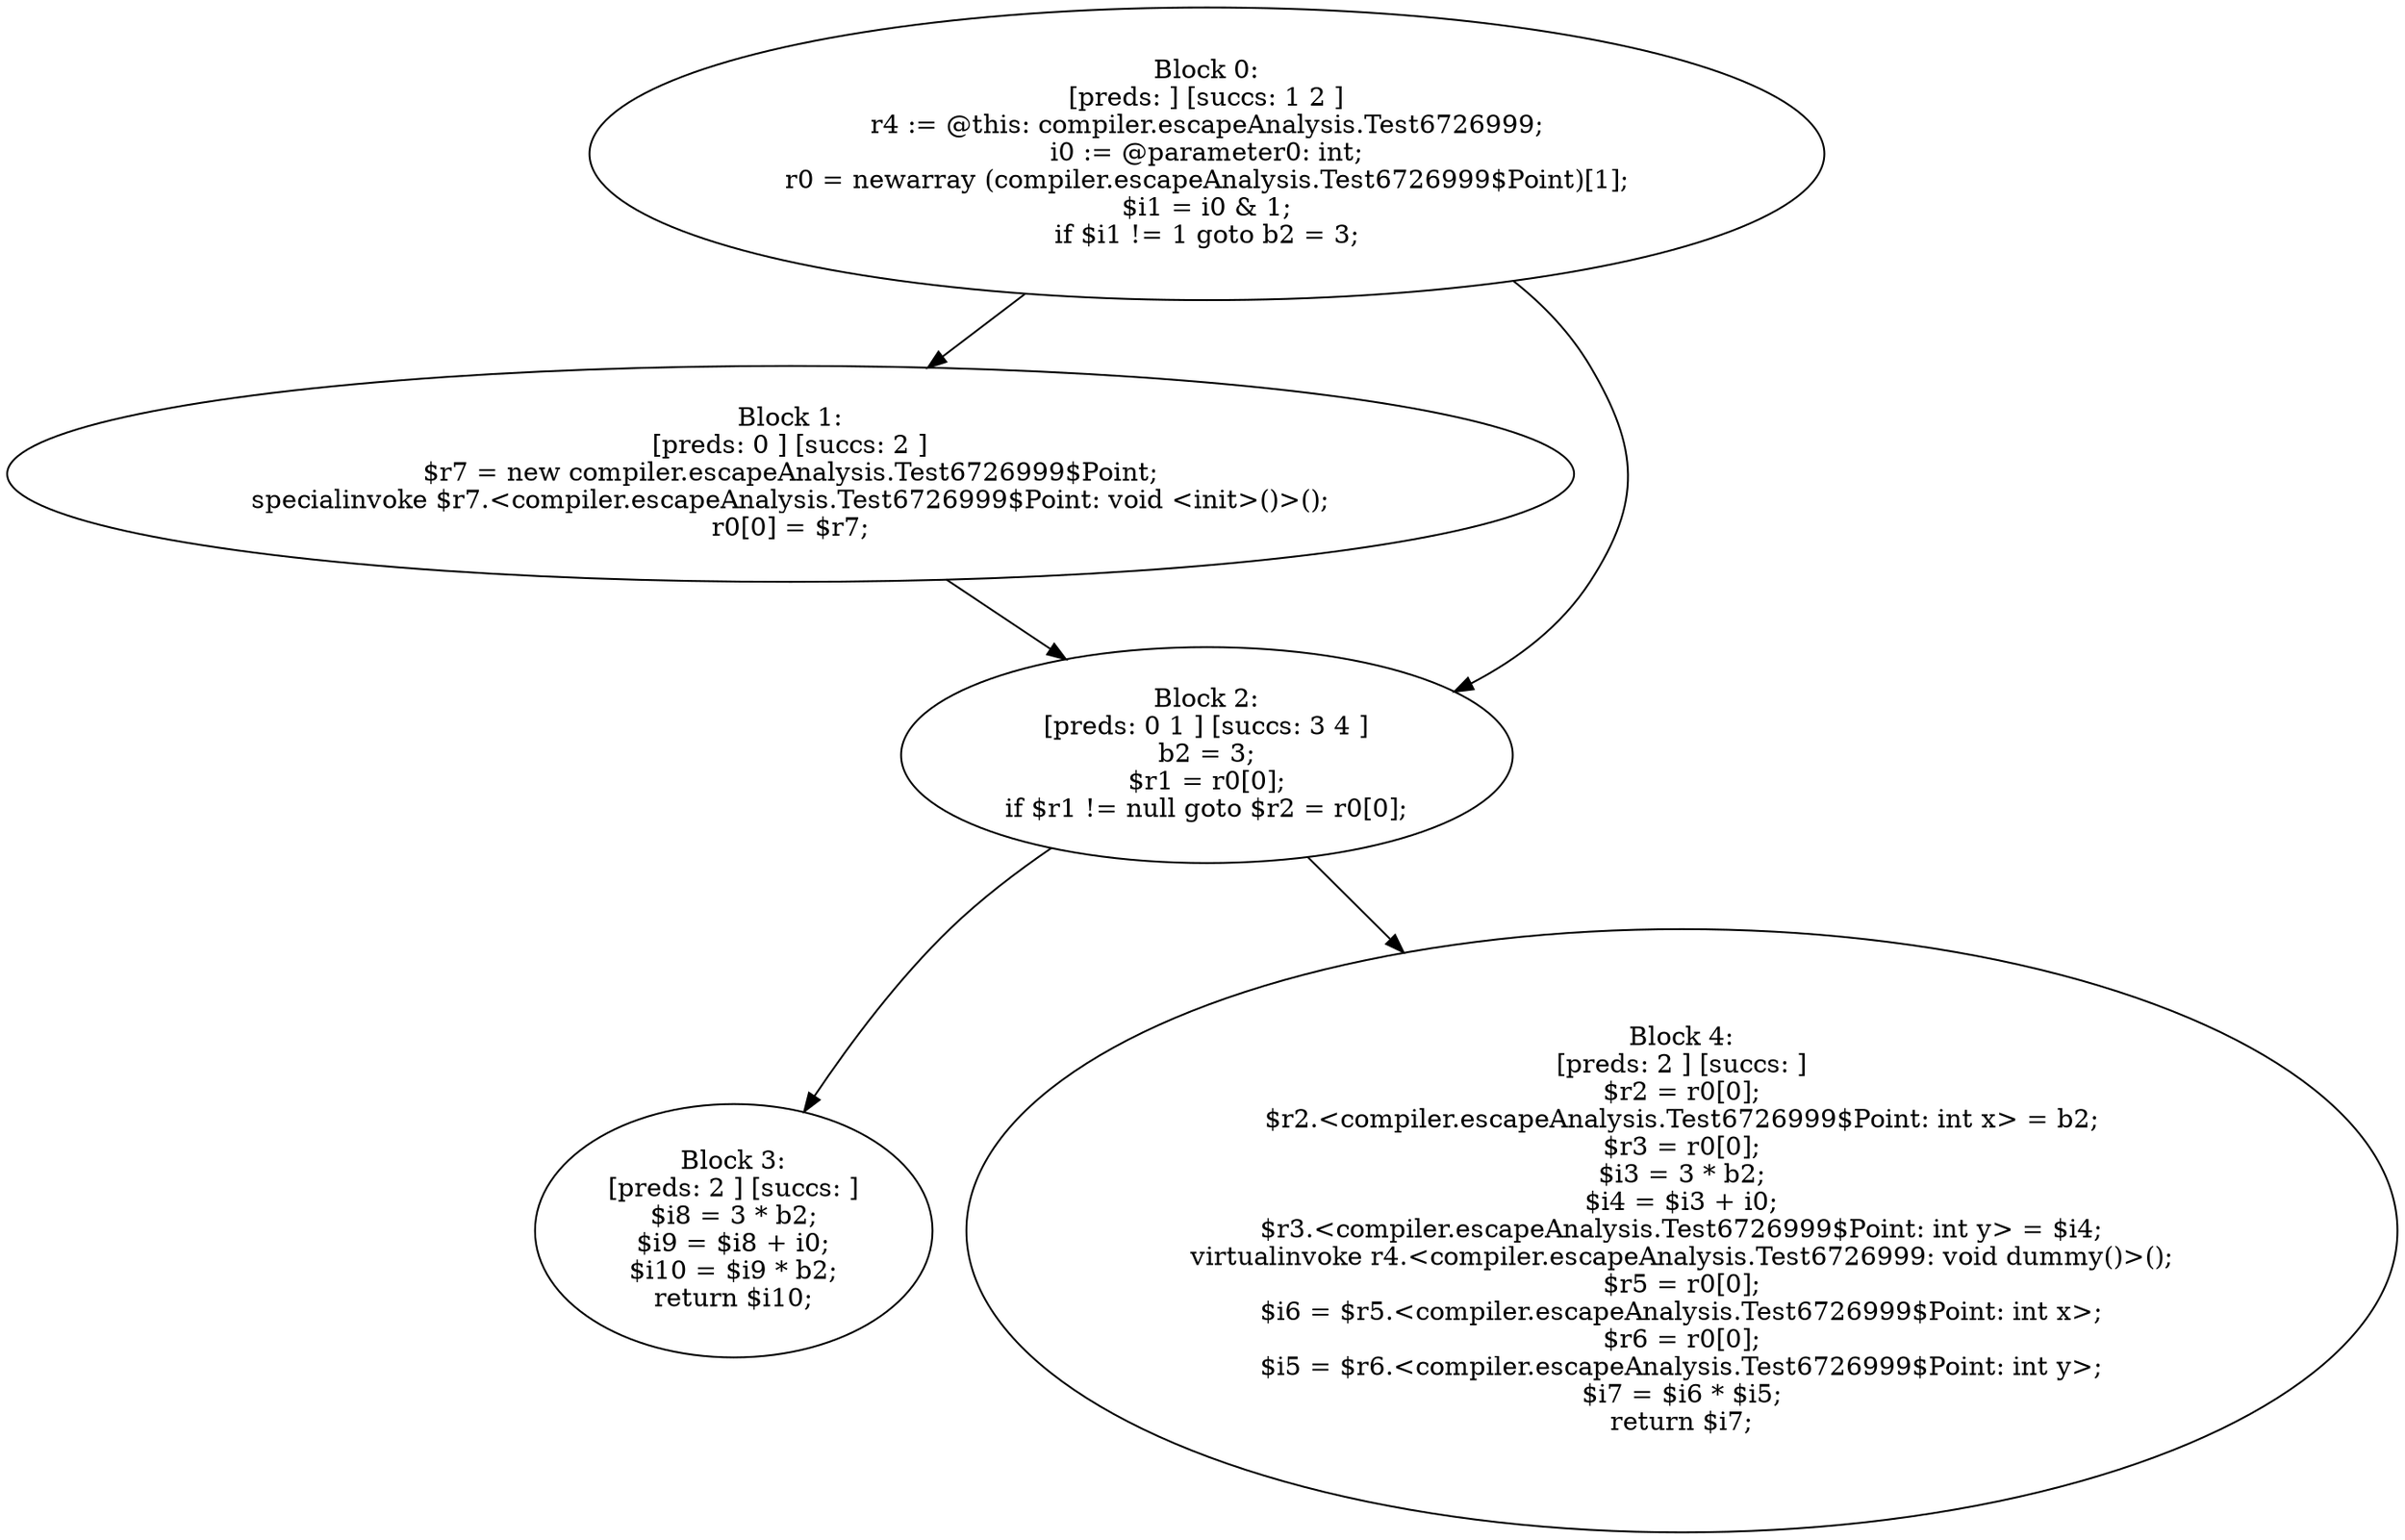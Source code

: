 digraph "unitGraph" {
    "Block 0:
[preds: ] [succs: 1 2 ]
r4 := @this: compiler.escapeAnalysis.Test6726999;
i0 := @parameter0: int;
r0 = newarray (compiler.escapeAnalysis.Test6726999$Point)[1];
$i1 = i0 & 1;
if $i1 != 1 goto b2 = 3;
"
    "Block 1:
[preds: 0 ] [succs: 2 ]
$r7 = new compiler.escapeAnalysis.Test6726999$Point;
specialinvoke $r7.<compiler.escapeAnalysis.Test6726999$Point: void <init>()>();
r0[0] = $r7;
"
    "Block 2:
[preds: 0 1 ] [succs: 3 4 ]
b2 = 3;
$r1 = r0[0];
if $r1 != null goto $r2 = r0[0];
"
    "Block 3:
[preds: 2 ] [succs: ]
$i8 = 3 * b2;
$i9 = $i8 + i0;
$i10 = $i9 * b2;
return $i10;
"
    "Block 4:
[preds: 2 ] [succs: ]
$r2 = r0[0];
$r2.<compiler.escapeAnalysis.Test6726999$Point: int x> = b2;
$r3 = r0[0];
$i3 = 3 * b2;
$i4 = $i3 + i0;
$r3.<compiler.escapeAnalysis.Test6726999$Point: int y> = $i4;
virtualinvoke r4.<compiler.escapeAnalysis.Test6726999: void dummy()>();
$r5 = r0[0];
$i6 = $r5.<compiler.escapeAnalysis.Test6726999$Point: int x>;
$r6 = r0[0];
$i5 = $r6.<compiler.escapeAnalysis.Test6726999$Point: int y>;
$i7 = $i6 * $i5;
return $i7;
"
    "Block 0:
[preds: ] [succs: 1 2 ]
r4 := @this: compiler.escapeAnalysis.Test6726999;
i0 := @parameter0: int;
r0 = newarray (compiler.escapeAnalysis.Test6726999$Point)[1];
$i1 = i0 & 1;
if $i1 != 1 goto b2 = 3;
"->"Block 1:
[preds: 0 ] [succs: 2 ]
$r7 = new compiler.escapeAnalysis.Test6726999$Point;
specialinvoke $r7.<compiler.escapeAnalysis.Test6726999$Point: void <init>()>();
r0[0] = $r7;
";
    "Block 0:
[preds: ] [succs: 1 2 ]
r4 := @this: compiler.escapeAnalysis.Test6726999;
i0 := @parameter0: int;
r0 = newarray (compiler.escapeAnalysis.Test6726999$Point)[1];
$i1 = i0 & 1;
if $i1 != 1 goto b2 = 3;
"->"Block 2:
[preds: 0 1 ] [succs: 3 4 ]
b2 = 3;
$r1 = r0[0];
if $r1 != null goto $r2 = r0[0];
";
    "Block 1:
[preds: 0 ] [succs: 2 ]
$r7 = new compiler.escapeAnalysis.Test6726999$Point;
specialinvoke $r7.<compiler.escapeAnalysis.Test6726999$Point: void <init>()>();
r0[0] = $r7;
"->"Block 2:
[preds: 0 1 ] [succs: 3 4 ]
b2 = 3;
$r1 = r0[0];
if $r1 != null goto $r2 = r0[0];
";
    "Block 2:
[preds: 0 1 ] [succs: 3 4 ]
b2 = 3;
$r1 = r0[0];
if $r1 != null goto $r2 = r0[0];
"->"Block 3:
[preds: 2 ] [succs: ]
$i8 = 3 * b2;
$i9 = $i8 + i0;
$i10 = $i9 * b2;
return $i10;
";
    "Block 2:
[preds: 0 1 ] [succs: 3 4 ]
b2 = 3;
$r1 = r0[0];
if $r1 != null goto $r2 = r0[0];
"->"Block 4:
[preds: 2 ] [succs: ]
$r2 = r0[0];
$r2.<compiler.escapeAnalysis.Test6726999$Point: int x> = b2;
$r3 = r0[0];
$i3 = 3 * b2;
$i4 = $i3 + i0;
$r3.<compiler.escapeAnalysis.Test6726999$Point: int y> = $i4;
virtualinvoke r4.<compiler.escapeAnalysis.Test6726999: void dummy()>();
$r5 = r0[0];
$i6 = $r5.<compiler.escapeAnalysis.Test6726999$Point: int x>;
$r6 = r0[0];
$i5 = $r6.<compiler.escapeAnalysis.Test6726999$Point: int y>;
$i7 = $i6 * $i5;
return $i7;
";
}
